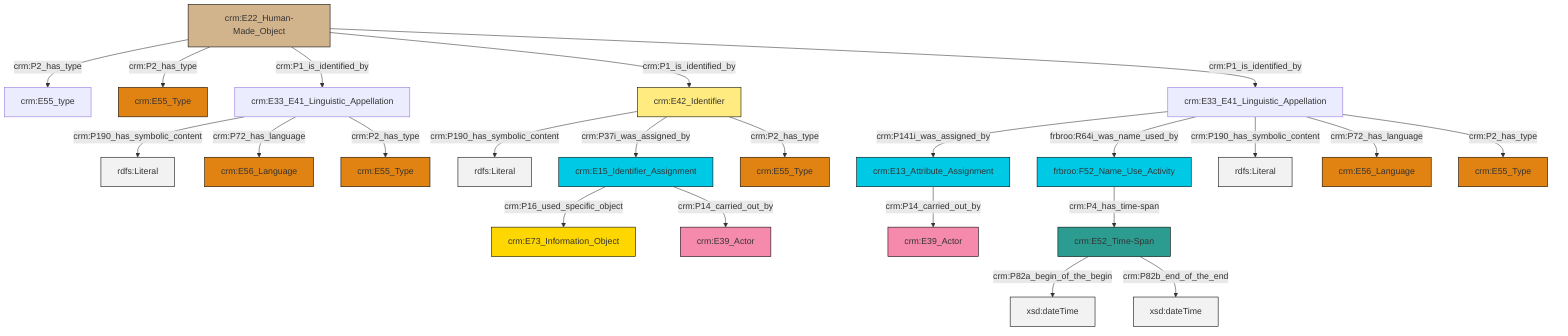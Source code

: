 graph TD
classDef Literal fill:#f2f2f2,stroke:#000000;
classDef CRM_Entity fill:#FFFFFF,stroke:#000000;
classDef Temporal_Entity fill:#00C9E6, stroke:#000000;
classDef Type fill:#E18312, stroke:#000000;
classDef Time-Span fill:#2C9C91, stroke:#000000;
classDef Appellation fill:#FFEB7F, stroke:#000000;
classDef Place fill:#008836, stroke:#000000;
classDef Persistent_Item fill:#B266B2, stroke:#000000;
classDef Conceptual_Object fill:#FFD700, stroke:#000000;
classDef Physical_Thing fill:#D2B48C, stroke:#000000;
classDef Actor fill:#f58aad, stroke:#000000;
classDef PC_Classes fill:#4ce600, stroke:#000000;
classDef Multi fill:#cccccc,stroke:#000000;

0["crm:E22_Human-Made_Object"]:::Physical_Thing -->|crm:P2_has_type| 1["crm:E55_type"]:::Default
6["crm:E52_Time-Span"]:::Time-Span -->|crm:P82a_begin_of_the_begin| 7[xsd:dateTime]:::Literal
14["crm:E33_E41_Linguistic_Appellation"]:::Default -->|crm:P190_has_symbolic_content| 15[rdfs:Literal]:::Literal
16["crm:E33_E41_Linguistic_Appellation"]:::Default -->|crm:P141i_was_assigned_by| 17["crm:E13_Attribute_Assignment"]:::Temporal_Entity
0["crm:E22_Human-Made_Object"]:::Physical_Thing -->|crm:P2_has_type| 10["crm:E55_Type"]:::Type
0["crm:E22_Human-Made_Object"]:::Physical_Thing -->|crm:P1_is_identified_by| 14["crm:E33_E41_Linguistic_Appellation"]:::Default
12["crm:E42_Identifier"]:::Appellation -->|crm:P190_has_symbolic_content| 27[rdfs:Literal]:::Literal
2["crm:E15_Identifier_Assignment"]:::Temporal_Entity -->|crm:P16_used_specific_object| 28["crm:E73_Information_Object"]:::Conceptual_Object
16["crm:E33_E41_Linguistic_Appellation"]:::Default -->|frbroo:R64i_was_name_used_by| 29["frbroo:F52_Name_Use_Activity"]:::Temporal_Entity
12["crm:E42_Identifier"]:::Appellation -->|crm:P37i_was_assigned_by| 2["crm:E15_Identifier_Assignment"]:::Temporal_Entity
0["crm:E22_Human-Made_Object"]:::Physical_Thing -->|crm:P1_is_identified_by| 12["crm:E42_Identifier"]:::Appellation
2["crm:E15_Identifier_Assignment"]:::Temporal_Entity -->|crm:P14_carried_out_by| 33["crm:E39_Actor"]:::Actor
14["crm:E33_E41_Linguistic_Appellation"]:::Default -->|crm:P72_has_language| 31["crm:E56_Language"]:::Type
16["crm:E33_E41_Linguistic_Appellation"]:::Default -->|crm:P190_has_symbolic_content| 36[rdfs:Literal]:::Literal
29["frbroo:F52_Name_Use_Activity"]:::Temporal_Entity -->|crm:P4_has_time-span| 6["crm:E52_Time-Span"]:::Time-Span
14["crm:E33_E41_Linguistic_Appellation"]:::Default -->|crm:P2_has_type| 18["crm:E55_Type"]:::Type
12["crm:E42_Identifier"]:::Appellation -->|crm:P2_has_type| 4["crm:E55_Type"]:::Type
17["crm:E13_Attribute_Assignment"]:::Temporal_Entity -->|crm:P14_carried_out_by| 24["crm:E39_Actor"]:::Actor
16["crm:E33_E41_Linguistic_Appellation"]:::Default -->|crm:P72_has_language| 8["crm:E56_Language"]:::Type
16["crm:E33_E41_Linguistic_Appellation"]:::Default -->|crm:P2_has_type| 21["crm:E55_Type"]:::Type
6["crm:E52_Time-Span"]:::Time-Span -->|crm:P82b_end_of_the_end| 40[xsd:dateTime]:::Literal
0["crm:E22_Human-Made_Object"]:::Physical_Thing -->|crm:P1_is_identified_by| 16["crm:E33_E41_Linguistic_Appellation"]:::Default